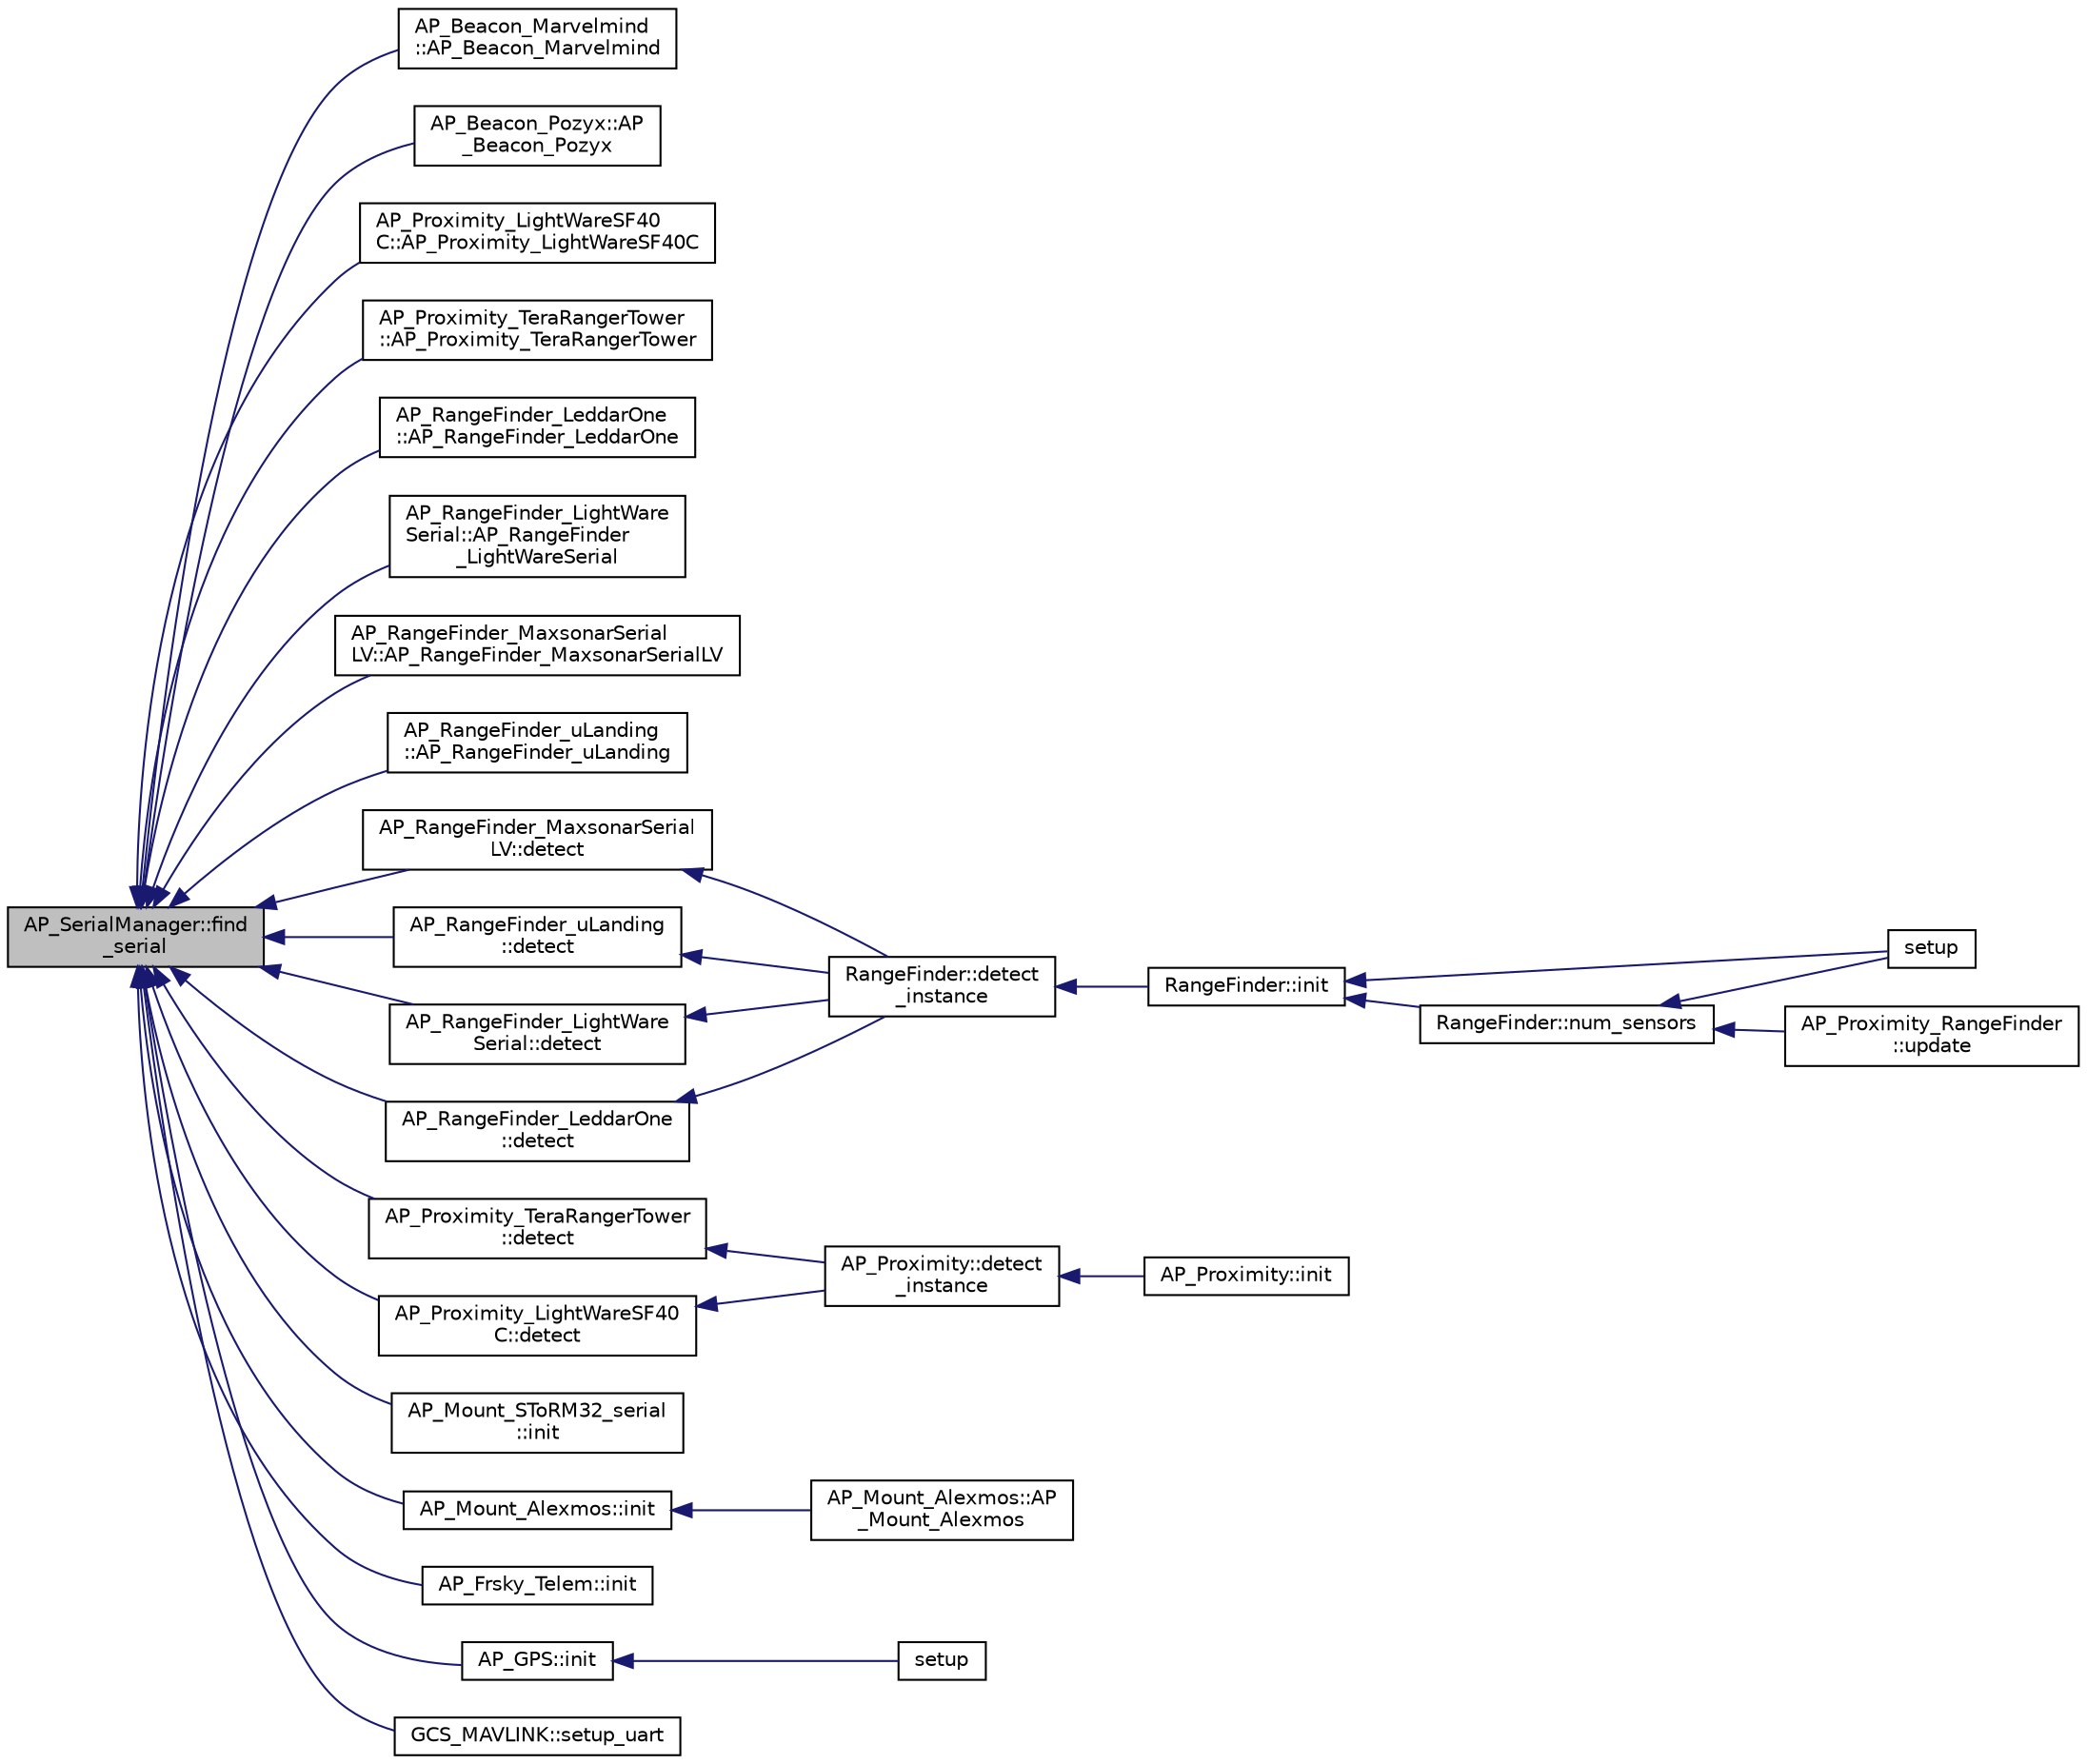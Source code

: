 digraph "AP_SerialManager::find_serial"
{
 // INTERACTIVE_SVG=YES
  edge [fontname="Helvetica",fontsize="10",labelfontname="Helvetica",labelfontsize="10"];
  node [fontname="Helvetica",fontsize="10",shape=record];
  rankdir="LR";
  Node1 [label="AP_SerialManager::find\l_serial",height=0.2,width=0.4,color="black", fillcolor="grey75", style="filled", fontcolor="black"];
  Node1 -> Node2 [dir="back",color="midnightblue",fontsize="10",style="solid",fontname="Helvetica"];
  Node2 [label="AP_Beacon_Marvelmind\l::AP_Beacon_Marvelmind",height=0.2,width=0.4,color="black", fillcolor="white", style="filled",URL="$classAP__Beacon__Marvelmind.html#a4c08f55db7763f7fe3696882fb8badbe"];
  Node1 -> Node3 [dir="back",color="midnightblue",fontsize="10",style="solid",fontname="Helvetica"];
  Node3 [label="AP_Beacon_Pozyx::AP\l_Beacon_Pozyx",height=0.2,width=0.4,color="black", fillcolor="white", style="filled",URL="$classAP__Beacon__Pozyx.html#af04a9586164ad91c2fb27adc8fdbcf3e"];
  Node1 -> Node4 [dir="back",color="midnightblue",fontsize="10",style="solid",fontname="Helvetica"];
  Node4 [label="AP_Proximity_LightWareSF40\lC::AP_Proximity_LightWareSF40C",height=0.2,width=0.4,color="black", fillcolor="white", style="filled",URL="$classAP__Proximity__LightWareSF40C.html#a5c2fc4063a2ca5aed46cf8906e26d5c8"];
  Node1 -> Node5 [dir="back",color="midnightblue",fontsize="10",style="solid",fontname="Helvetica"];
  Node5 [label="AP_Proximity_TeraRangerTower\l::AP_Proximity_TeraRangerTower",height=0.2,width=0.4,color="black", fillcolor="white", style="filled",URL="$classAP__Proximity__TeraRangerTower.html#a71cb30c6fe9b3850d6a9f172c5e3550d"];
  Node1 -> Node6 [dir="back",color="midnightblue",fontsize="10",style="solid",fontname="Helvetica"];
  Node6 [label="AP_RangeFinder_LeddarOne\l::AP_RangeFinder_LeddarOne",height=0.2,width=0.4,color="black", fillcolor="white", style="filled",URL="$classAP__RangeFinder__LeddarOne.html#afe62befa48e9caebd2d3e9b227c8519b"];
  Node1 -> Node7 [dir="back",color="midnightblue",fontsize="10",style="solid",fontname="Helvetica"];
  Node7 [label="AP_RangeFinder_LightWare\lSerial::AP_RangeFinder\l_LightWareSerial",height=0.2,width=0.4,color="black", fillcolor="white", style="filled",URL="$classAP__RangeFinder__LightWareSerial.html#a1e1c2db82dc21ab575aeaa8e1bc878da"];
  Node1 -> Node8 [dir="back",color="midnightblue",fontsize="10",style="solid",fontname="Helvetica"];
  Node8 [label="AP_RangeFinder_MaxsonarSerial\lLV::AP_RangeFinder_MaxsonarSerialLV",height=0.2,width=0.4,color="black", fillcolor="white", style="filled",URL="$classAP__RangeFinder__MaxsonarSerialLV.html#a624ffd0eeaf5d4ee9f9e481720c258ef"];
  Node1 -> Node9 [dir="back",color="midnightblue",fontsize="10",style="solid",fontname="Helvetica"];
  Node9 [label="AP_RangeFinder_uLanding\l::AP_RangeFinder_uLanding",height=0.2,width=0.4,color="black", fillcolor="white", style="filled",URL="$classAP__RangeFinder__uLanding.html#a8860a7bd3f570b5ad2510e24440a8029"];
  Node1 -> Node10 [dir="back",color="midnightblue",fontsize="10",style="solid",fontname="Helvetica"];
  Node10 [label="AP_RangeFinder_MaxsonarSerial\lLV::detect",height=0.2,width=0.4,color="black", fillcolor="white", style="filled",URL="$classAP__RangeFinder__MaxsonarSerialLV.html#a28dc4c4c04e5b1506ae1388aac59281c"];
  Node10 -> Node11 [dir="back",color="midnightblue",fontsize="10",style="solid",fontname="Helvetica"];
  Node11 [label="RangeFinder::detect\l_instance",height=0.2,width=0.4,color="black", fillcolor="white", style="filled",URL="$classRangeFinder.html#a7f7f9dce880eb37d53df67cba39bdda9"];
  Node11 -> Node12 [dir="back",color="midnightblue",fontsize="10",style="solid",fontname="Helvetica"];
  Node12 [label="RangeFinder::init",height=0.2,width=0.4,color="black", fillcolor="white", style="filled",URL="$classRangeFinder.html#a1c2d6a488e35a856814b5d48ca3d5d9e"];
  Node12 -> Node13 [dir="back",color="midnightblue",fontsize="10",style="solid",fontname="Helvetica"];
  Node13 [label="setup",height=0.2,width=0.4,color="black", fillcolor="white", style="filled",URL="$RFIND__test_8cpp.html#a4fc01d736fe50cf5b977f755b675f11d"];
  Node12 -> Node14 [dir="back",color="midnightblue",fontsize="10",style="solid",fontname="Helvetica"];
  Node14 [label="RangeFinder::num_sensors",height=0.2,width=0.4,color="black", fillcolor="white", style="filled",URL="$classRangeFinder.html#a95856f52f03d5234d587600faedcbfaf"];
  Node14 -> Node15 [dir="back",color="midnightblue",fontsize="10",style="solid",fontname="Helvetica"];
  Node15 [label="AP_Proximity_RangeFinder\l::update",height=0.2,width=0.4,color="black", fillcolor="white", style="filled",URL="$classAP__Proximity__RangeFinder.html#a00972bd55509a984f8a71c4cfdb78445"];
  Node14 -> Node13 [dir="back",color="midnightblue",fontsize="10",style="solid",fontname="Helvetica"];
  Node1 -> Node16 [dir="back",color="midnightblue",fontsize="10",style="solid",fontname="Helvetica"];
  Node16 [label="AP_RangeFinder_uLanding\l::detect",height=0.2,width=0.4,color="black", fillcolor="white", style="filled",URL="$classAP__RangeFinder__uLanding.html#af95a07ed09c32e9d00a54f03965fce62"];
  Node16 -> Node11 [dir="back",color="midnightblue",fontsize="10",style="solid",fontname="Helvetica"];
  Node1 -> Node17 [dir="back",color="midnightblue",fontsize="10",style="solid",fontname="Helvetica"];
  Node17 [label="AP_RangeFinder_LightWare\lSerial::detect",height=0.2,width=0.4,color="black", fillcolor="white", style="filled",URL="$classAP__RangeFinder__LightWareSerial.html#a03476ac43d0c50f4c10efaa466a26fd4"];
  Node17 -> Node11 [dir="back",color="midnightblue",fontsize="10",style="solid",fontname="Helvetica"];
  Node1 -> Node18 [dir="back",color="midnightblue",fontsize="10",style="solid",fontname="Helvetica"];
  Node18 [label="AP_Proximity_TeraRangerTower\l::detect",height=0.2,width=0.4,color="black", fillcolor="white", style="filled",URL="$classAP__Proximity__TeraRangerTower.html#a6a457c5f8c14f8857ce623e311436278"];
  Node18 -> Node19 [dir="back",color="midnightblue",fontsize="10",style="solid",fontname="Helvetica"];
  Node19 [label="AP_Proximity::detect\l_instance",height=0.2,width=0.4,color="black", fillcolor="white", style="filled",URL="$classAP__Proximity.html#aa06a750c61f34848a0cabaafbad387d5"];
  Node19 -> Node20 [dir="back",color="midnightblue",fontsize="10",style="solid",fontname="Helvetica"];
  Node20 [label="AP_Proximity::init",height=0.2,width=0.4,color="black", fillcolor="white", style="filled",URL="$classAP__Proximity.html#a4fb240810284854fe169203d2dad280e"];
  Node1 -> Node21 [dir="back",color="midnightblue",fontsize="10",style="solid",fontname="Helvetica"];
  Node21 [label="AP_Proximity_LightWareSF40\lC::detect",height=0.2,width=0.4,color="black", fillcolor="white", style="filled",URL="$classAP__Proximity__LightWareSF40C.html#acb50f290c521c4ff5fa658aa271c6aad"];
  Node21 -> Node19 [dir="back",color="midnightblue",fontsize="10",style="solid",fontname="Helvetica"];
  Node1 -> Node22 [dir="back",color="midnightblue",fontsize="10",style="solid",fontname="Helvetica"];
  Node22 [label="AP_RangeFinder_LeddarOne\l::detect",height=0.2,width=0.4,color="black", fillcolor="white", style="filled",URL="$classAP__RangeFinder__LeddarOne.html#a7a52e858b9bfcbe973f046abc3164a6c"];
  Node22 -> Node11 [dir="back",color="midnightblue",fontsize="10",style="solid",fontname="Helvetica"];
  Node1 -> Node23 [dir="back",color="midnightblue",fontsize="10",style="solid",fontname="Helvetica"];
  Node23 [label="AP_Mount_SToRM32_serial\l::init",height=0.2,width=0.4,color="black", fillcolor="white", style="filled",URL="$classAP__Mount__SToRM32__serial.html#ae3ab73569a776b9f7ecf7da46f499692"];
  Node1 -> Node24 [dir="back",color="midnightblue",fontsize="10",style="solid",fontname="Helvetica"];
  Node24 [label="AP_Mount_Alexmos::init",height=0.2,width=0.4,color="black", fillcolor="white", style="filled",URL="$classAP__Mount__Alexmos.html#a5fa7cd0a3d3c60bd6a2705075ee22359"];
  Node24 -> Node25 [dir="back",color="midnightblue",fontsize="10",style="solid",fontname="Helvetica"];
  Node25 [label="AP_Mount_Alexmos::AP\l_Mount_Alexmos",height=0.2,width=0.4,color="black", fillcolor="white", style="filled",URL="$classAP__Mount__Alexmos.html#a7fe48614086de3bbb4e933b2a3ddb2fa"];
  Node1 -> Node26 [dir="back",color="midnightblue",fontsize="10",style="solid",fontname="Helvetica"];
  Node26 [label="AP_Frsky_Telem::init",height=0.2,width=0.4,color="black", fillcolor="white", style="filled",URL="$classAP__Frsky__Telem.html#a85793f92cf5c6c01c6335db43a65579a"];
  Node1 -> Node27 [dir="back",color="midnightblue",fontsize="10",style="solid",fontname="Helvetica"];
  Node27 [label="AP_GPS::init",height=0.2,width=0.4,color="black", fillcolor="white", style="filled",URL="$classAP__GPS.html#a603f934a204d3eb595257a854cb44759",tooltip="Startup initialisation. "];
  Node27 -> Node28 [dir="back",color="midnightblue",fontsize="10",style="solid",fontname="Helvetica"];
  Node28 [label="setup",height=0.2,width=0.4,color="black", fillcolor="white", style="filled",URL="$AHRS__Test_8cpp.html#a4fc01d736fe50cf5b977f755b675f11d"];
  Node1 -> Node29 [dir="back",color="midnightblue",fontsize="10",style="solid",fontname="Helvetica"];
  Node29 [label="GCS_MAVLINK::setup_uart",height=0.2,width=0.4,color="black", fillcolor="white", style="filled",URL="$structGCS__MAVLINK.html#a0680c93d81d7de3273931c5bccc890f5"];
}

